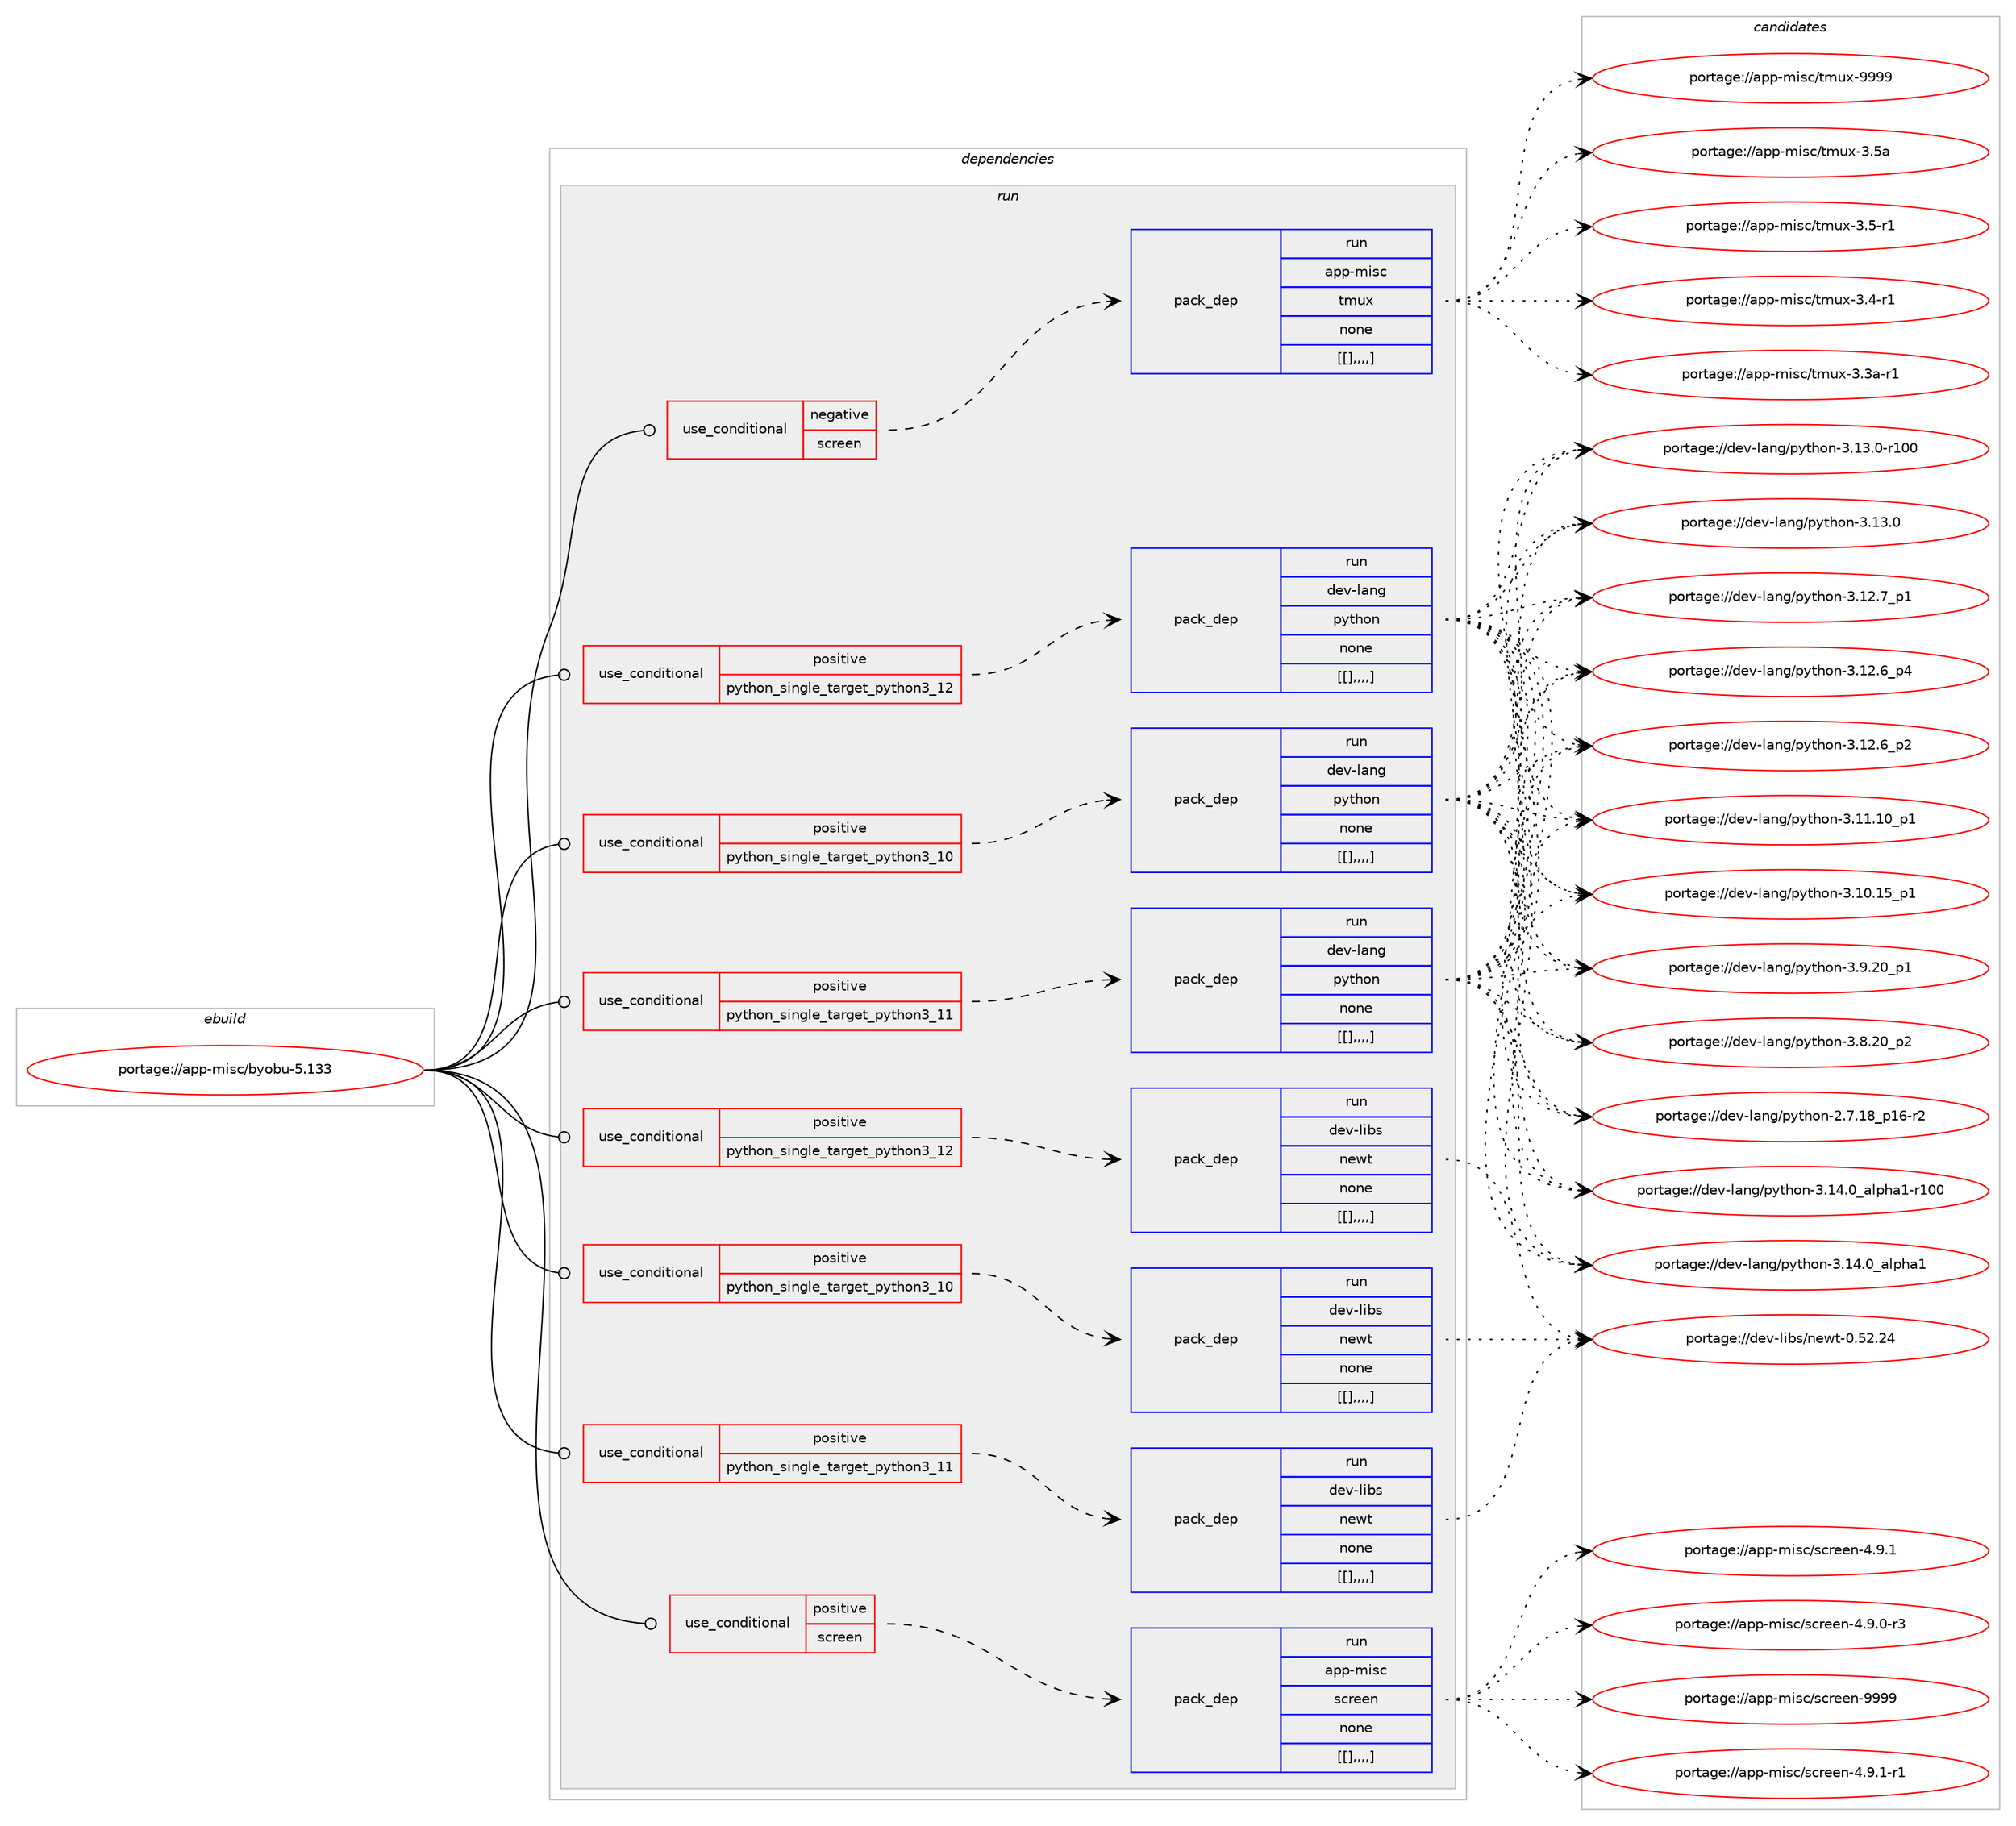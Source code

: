 digraph prolog {

# *************
# Graph options
# *************

newrank=true;
concentrate=true;
compound=true;
graph [rankdir=LR,fontname=Helvetica,fontsize=10,ranksep=1.5];#, ranksep=2.5, nodesep=0.2];
edge  [arrowhead=vee];
node  [fontname=Helvetica,fontsize=10];

# **********
# The ebuild
# **********

subgraph cluster_leftcol {
color=gray;
label=<<i>ebuild</i>>;
id [label="portage://app-misc/byobu-5.133", color=red, width=4, href="../app-misc/byobu-5.133.svg"];
}

# ****************
# The dependencies
# ****************

subgraph cluster_midcol {
color=gray;
label=<<i>dependencies</i>>;
subgraph cluster_compile {
fillcolor="#eeeeee";
style=filled;
label=<<i>compile</i>>;
}
subgraph cluster_compileandrun {
fillcolor="#eeeeee";
style=filled;
label=<<i>compile and run</i>>;
}
subgraph cluster_run {
fillcolor="#eeeeee";
style=filled;
label=<<i>run</i>>;
subgraph cond12823 {
dependency42889 [label=<<TABLE BORDER="0" CELLBORDER="1" CELLSPACING="0" CELLPADDING="4"><TR><TD ROWSPAN="3" CELLPADDING="10">use_conditional</TD></TR><TR><TD>negative</TD></TR><TR><TD>screen</TD></TR></TABLE>>, shape=none, color=red];
subgraph pack29656 {
dependency42935 [label=<<TABLE BORDER="0" CELLBORDER="1" CELLSPACING="0" CELLPADDING="4" WIDTH="220"><TR><TD ROWSPAN="6" CELLPADDING="30">pack_dep</TD></TR><TR><TD WIDTH="110">run</TD></TR><TR><TD>app-misc</TD></TR><TR><TD>tmux</TD></TR><TR><TD>none</TD></TR><TR><TD>[[],,,,]</TD></TR></TABLE>>, shape=none, color=blue];
}
dependency42889:e -> dependency42935:w [weight=20,style="dashed",arrowhead="vee"];
}
id:e -> dependency42889:w [weight=20,style="solid",arrowhead="odot"];
subgraph cond12845 {
dependency42970 [label=<<TABLE BORDER="0" CELLBORDER="1" CELLSPACING="0" CELLPADDING="4"><TR><TD ROWSPAN="3" CELLPADDING="10">use_conditional</TD></TR><TR><TD>positive</TD></TR><TR><TD>python_single_target_python3_10</TD></TR></TABLE>>, shape=none, color=red];
subgraph pack29700 {
dependency42987 [label=<<TABLE BORDER="0" CELLBORDER="1" CELLSPACING="0" CELLPADDING="4" WIDTH="220"><TR><TD ROWSPAN="6" CELLPADDING="30">pack_dep</TD></TR><TR><TD WIDTH="110">run</TD></TR><TR><TD>dev-lang</TD></TR><TR><TD>python</TD></TR><TR><TD>none</TD></TR><TR><TD>[[],,,,]</TD></TR></TABLE>>, shape=none, color=blue];
}
dependency42970:e -> dependency42987:w [weight=20,style="dashed",arrowhead="vee"];
}
id:e -> dependency42970:w [weight=20,style="solid",arrowhead="odot"];
subgraph cond12853 {
dependency43007 [label=<<TABLE BORDER="0" CELLBORDER="1" CELLSPACING="0" CELLPADDING="4"><TR><TD ROWSPAN="3" CELLPADDING="10">use_conditional</TD></TR><TR><TD>positive</TD></TR><TR><TD>python_single_target_python3_10</TD></TR></TABLE>>, shape=none, color=red];
subgraph pack29771 {
dependency43065 [label=<<TABLE BORDER="0" CELLBORDER="1" CELLSPACING="0" CELLPADDING="4" WIDTH="220"><TR><TD ROWSPAN="6" CELLPADDING="30">pack_dep</TD></TR><TR><TD WIDTH="110">run</TD></TR><TR><TD>dev-libs</TD></TR><TR><TD>newt</TD></TR><TR><TD>none</TD></TR><TR><TD>[[],,,,]</TD></TR></TABLE>>, shape=none, color=blue];
}
dependency43007:e -> dependency43065:w [weight=20,style="dashed",arrowhead="vee"];
}
id:e -> dependency43007:w [weight=20,style="solid",arrowhead="odot"];
subgraph cond12870 {
dependency43069 [label=<<TABLE BORDER="0" CELLBORDER="1" CELLSPACING="0" CELLPADDING="4"><TR><TD ROWSPAN="3" CELLPADDING="10">use_conditional</TD></TR><TR><TD>positive</TD></TR><TR><TD>python_single_target_python3_11</TD></TR></TABLE>>, shape=none, color=red];
subgraph pack29775 {
dependency43085 [label=<<TABLE BORDER="0" CELLBORDER="1" CELLSPACING="0" CELLPADDING="4" WIDTH="220"><TR><TD ROWSPAN="6" CELLPADDING="30">pack_dep</TD></TR><TR><TD WIDTH="110">run</TD></TR><TR><TD>dev-lang</TD></TR><TR><TD>python</TD></TR><TR><TD>none</TD></TR><TR><TD>[[],,,,]</TD></TR></TABLE>>, shape=none, color=blue];
}
dependency43069:e -> dependency43085:w [weight=20,style="dashed",arrowhead="vee"];
}
id:e -> dependency43069:w [weight=20,style="solid",arrowhead="odot"];
subgraph cond12882 {
dependency43149 [label=<<TABLE BORDER="0" CELLBORDER="1" CELLSPACING="0" CELLPADDING="4"><TR><TD ROWSPAN="3" CELLPADDING="10">use_conditional</TD></TR><TR><TD>positive</TD></TR><TR><TD>python_single_target_python3_11</TD></TR></TABLE>>, shape=none, color=red];
subgraph pack29849 {
dependency43182 [label=<<TABLE BORDER="0" CELLBORDER="1" CELLSPACING="0" CELLPADDING="4" WIDTH="220"><TR><TD ROWSPAN="6" CELLPADDING="30">pack_dep</TD></TR><TR><TD WIDTH="110">run</TD></TR><TR><TD>dev-libs</TD></TR><TR><TD>newt</TD></TR><TR><TD>none</TD></TR><TR><TD>[[],,,,]</TD></TR></TABLE>>, shape=none, color=blue];
}
dependency43149:e -> dependency43182:w [weight=20,style="dashed",arrowhead="vee"];
}
id:e -> dependency43149:w [weight=20,style="solid",arrowhead="odot"];
subgraph cond12897 {
dependency43191 [label=<<TABLE BORDER="0" CELLBORDER="1" CELLSPACING="0" CELLPADDING="4"><TR><TD ROWSPAN="3" CELLPADDING="10">use_conditional</TD></TR><TR><TD>positive</TD></TR><TR><TD>python_single_target_python3_12</TD></TR></TABLE>>, shape=none, color=red];
subgraph pack29868 {
dependency43200 [label=<<TABLE BORDER="0" CELLBORDER="1" CELLSPACING="0" CELLPADDING="4" WIDTH="220"><TR><TD ROWSPAN="6" CELLPADDING="30">pack_dep</TD></TR><TR><TD WIDTH="110">run</TD></TR><TR><TD>dev-lang</TD></TR><TR><TD>python</TD></TR><TR><TD>none</TD></TR><TR><TD>[[],,,,]</TD></TR></TABLE>>, shape=none, color=blue];
}
dependency43191:e -> dependency43200:w [weight=20,style="dashed",arrowhead="vee"];
}
id:e -> dependency43191:w [weight=20,style="solid",arrowhead="odot"];
subgraph cond12913 {
dependency43260 [label=<<TABLE BORDER="0" CELLBORDER="1" CELLSPACING="0" CELLPADDING="4"><TR><TD ROWSPAN="3" CELLPADDING="10">use_conditional</TD></TR><TR><TD>positive</TD></TR><TR><TD>python_single_target_python3_12</TD></TR></TABLE>>, shape=none, color=red];
subgraph pack29981 {
dependency43409 [label=<<TABLE BORDER="0" CELLBORDER="1" CELLSPACING="0" CELLPADDING="4" WIDTH="220"><TR><TD ROWSPAN="6" CELLPADDING="30">pack_dep</TD></TR><TR><TD WIDTH="110">run</TD></TR><TR><TD>dev-libs</TD></TR><TR><TD>newt</TD></TR><TR><TD>none</TD></TR><TR><TD>[[],,,,]</TD></TR></TABLE>>, shape=none, color=blue];
}
dependency43260:e -> dependency43409:w [weight=20,style="dashed",arrowhead="vee"];
}
id:e -> dependency43260:w [weight=20,style="solid",arrowhead="odot"];
subgraph cond12947 {
dependency43428 [label=<<TABLE BORDER="0" CELLBORDER="1" CELLSPACING="0" CELLPADDING="4"><TR><TD ROWSPAN="3" CELLPADDING="10">use_conditional</TD></TR><TR><TD>positive</TD></TR><TR><TD>screen</TD></TR></TABLE>>, shape=none, color=red];
subgraph pack30061 {
dependency43432 [label=<<TABLE BORDER="0" CELLBORDER="1" CELLSPACING="0" CELLPADDING="4" WIDTH="220"><TR><TD ROWSPAN="6" CELLPADDING="30">pack_dep</TD></TR><TR><TD WIDTH="110">run</TD></TR><TR><TD>app-misc</TD></TR><TR><TD>screen</TD></TR><TR><TD>none</TD></TR><TR><TD>[[],,,,]</TD></TR></TABLE>>, shape=none, color=blue];
}
dependency43428:e -> dependency43432:w [weight=20,style="dashed",arrowhead="vee"];
}
id:e -> dependency43428:w [weight=20,style="solid",arrowhead="odot"];
}
}

# **************
# The candidates
# **************

subgraph cluster_choices {
rank=same;
color=gray;
label=<<i>candidates</i>>;

subgraph choice28164 {
color=black;
nodesep=1;
choice971121124510910511599471161091171204557575757 [label="portage://app-misc/tmux-9999", color=red, width=4,href="../app-misc/tmux-9999.svg"];
choice971121124510910511599471161091171204551465397 [label="portage://app-misc/tmux-3.5a", color=red, width=4,href="../app-misc/tmux-3.5a.svg"];
choice97112112451091051159947116109117120455146534511449 [label="portage://app-misc/tmux-3.5-r1", color=red, width=4,href="../app-misc/tmux-3.5-r1.svg"];
choice97112112451091051159947116109117120455146524511449 [label="portage://app-misc/tmux-3.4-r1", color=red, width=4,href="../app-misc/tmux-3.4-r1.svg"];
choice9711211245109105115994711610911712045514651974511449 [label="portage://app-misc/tmux-3.3a-r1", color=red, width=4,href="../app-misc/tmux-3.3a-r1.svg"];
dependency42935:e -> choice971121124510910511599471161091171204557575757:w [style=dotted,weight="100"];
dependency42935:e -> choice971121124510910511599471161091171204551465397:w [style=dotted,weight="100"];
dependency42935:e -> choice97112112451091051159947116109117120455146534511449:w [style=dotted,weight="100"];
dependency42935:e -> choice97112112451091051159947116109117120455146524511449:w [style=dotted,weight="100"];
dependency42935:e -> choice9711211245109105115994711610911712045514651974511449:w [style=dotted,weight="100"];
}
subgraph choice28168 {
color=black;
nodesep=1;
choice100101118451089711010347112121116104111110455146495246489597108112104974945114494848 [label="portage://dev-lang/python-3.14.0_alpha1-r100", color=red, width=4,href="../dev-lang/python-3.14.0_alpha1-r100.svg"];
choice1001011184510897110103471121211161041111104551464952464895971081121049749 [label="portage://dev-lang/python-3.14.0_alpha1", color=red, width=4,href="../dev-lang/python-3.14.0_alpha1.svg"];
choice1001011184510897110103471121211161041111104551464951464845114494848 [label="portage://dev-lang/python-3.13.0-r100", color=red, width=4,href="../dev-lang/python-3.13.0-r100.svg"];
choice10010111845108971101034711212111610411111045514649514648 [label="portage://dev-lang/python-3.13.0", color=red, width=4,href="../dev-lang/python-3.13.0.svg"];
choice100101118451089711010347112121116104111110455146495046559511249 [label="portage://dev-lang/python-3.12.7_p1", color=red, width=4,href="../dev-lang/python-3.12.7_p1.svg"];
choice100101118451089711010347112121116104111110455146495046549511252 [label="portage://dev-lang/python-3.12.6_p4", color=red, width=4,href="../dev-lang/python-3.12.6_p4.svg"];
choice100101118451089711010347112121116104111110455146495046549511250 [label="portage://dev-lang/python-3.12.6_p2", color=red, width=4,href="../dev-lang/python-3.12.6_p2.svg"];
choice10010111845108971101034711212111610411111045514649494649489511249 [label="portage://dev-lang/python-3.11.10_p1", color=red, width=4,href="../dev-lang/python-3.11.10_p1.svg"];
choice10010111845108971101034711212111610411111045514649484649539511249 [label="portage://dev-lang/python-3.10.15_p1", color=red, width=4,href="../dev-lang/python-3.10.15_p1.svg"];
choice100101118451089711010347112121116104111110455146574650489511249 [label="portage://dev-lang/python-3.9.20_p1", color=red, width=4,href="../dev-lang/python-3.9.20_p1.svg"];
choice100101118451089711010347112121116104111110455146564650489511250 [label="portage://dev-lang/python-3.8.20_p2", color=red, width=4,href="../dev-lang/python-3.8.20_p2.svg"];
choice100101118451089711010347112121116104111110455046554649569511249544511450 [label="portage://dev-lang/python-2.7.18_p16-r2", color=red, width=4,href="../dev-lang/python-2.7.18_p16-r2.svg"];
dependency42987:e -> choice100101118451089711010347112121116104111110455146495246489597108112104974945114494848:w [style=dotted,weight="100"];
dependency42987:e -> choice1001011184510897110103471121211161041111104551464952464895971081121049749:w [style=dotted,weight="100"];
dependency42987:e -> choice1001011184510897110103471121211161041111104551464951464845114494848:w [style=dotted,weight="100"];
dependency42987:e -> choice10010111845108971101034711212111610411111045514649514648:w [style=dotted,weight="100"];
dependency42987:e -> choice100101118451089711010347112121116104111110455146495046559511249:w [style=dotted,weight="100"];
dependency42987:e -> choice100101118451089711010347112121116104111110455146495046549511252:w [style=dotted,weight="100"];
dependency42987:e -> choice100101118451089711010347112121116104111110455146495046549511250:w [style=dotted,weight="100"];
dependency42987:e -> choice10010111845108971101034711212111610411111045514649494649489511249:w [style=dotted,weight="100"];
dependency42987:e -> choice10010111845108971101034711212111610411111045514649484649539511249:w [style=dotted,weight="100"];
dependency42987:e -> choice100101118451089711010347112121116104111110455146574650489511249:w [style=dotted,weight="100"];
dependency42987:e -> choice100101118451089711010347112121116104111110455146564650489511250:w [style=dotted,weight="100"];
dependency42987:e -> choice100101118451089711010347112121116104111110455046554649569511249544511450:w [style=dotted,weight="100"];
}
subgraph choice28177 {
color=black;
nodesep=1;
choice1001011184510810598115471101011191164548465350465052 [label="portage://dev-libs/newt-0.52.24", color=red, width=4,href="../dev-libs/newt-0.52.24.svg"];
dependency43065:e -> choice1001011184510810598115471101011191164548465350465052:w [style=dotted,weight="100"];
}
subgraph choice28179 {
color=black;
nodesep=1;
choice100101118451089711010347112121116104111110455146495246489597108112104974945114494848 [label="portage://dev-lang/python-3.14.0_alpha1-r100", color=red, width=4,href="../dev-lang/python-3.14.0_alpha1-r100.svg"];
choice1001011184510897110103471121211161041111104551464952464895971081121049749 [label="portage://dev-lang/python-3.14.0_alpha1", color=red, width=4,href="../dev-lang/python-3.14.0_alpha1.svg"];
choice1001011184510897110103471121211161041111104551464951464845114494848 [label="portage://dev-lang/python-3.13.0-r100", color=red, width=4,href="../dev-lang/python-3.13.0-r100.svg"];
choice10010111845108971101034711212111610411111045514649514648 [label="portage://dev-lang/python-3.13.0", color=red, width=4,href="../dev-lang/python-3.13.0.svg"];
choice100101118451089711010347112121116104111110455146495046559511249 [label="portage://dev-lang/python-3.12.7_p1", color=red, width=4,href="../dev-lang/python-3.12.7_p1.svg"];
choice100101118451089711010347112121116104111110455146495046549511252 [label="portage://dev-lang/python-3.12.6_p4", color=red, width=4,href="../dev-lang/python-3.12.6_p4.svg"];
choice100101118451089711010347112121116104111110455146495046549511250 [label="portage://dev-lang/python-3.12.6_p2", color=red, width=4,href="../dev-lang/python-3.12.6_p2.svg"];
choice10010111845108971101034711212111610411111045514649494649489511249 [label="portage://dev-lang/python-3.11.10_p1", color=red, width=4,href="../dev-lang/python-3.11.10_p1.svg"];
choice10010111845108971101034711212111610411111045514649484649539511249 [label="portage://dev-lang/python-3.10.15_p1", color=red, width=4,href="../dev-lang/python-3.10.15_p1.svg"];
choice100101118451089711010347112121116104111110455146574650489511249 [label="portage://dev-lang/python-3.9.20_p1", color=red, width=4,href="../dev-lang/python-3.9.20_p1.svg"];
choice100101118451089711010347112121116104111110455146564650489511250 [label="portage://dev-lang/python-3.8.20_p2", color=red, width=4,href="../dev-lang/python-3.8.20_p2.svg"];
choice100101118451089711010347112121116104111110455046554649569511249544511450 [label="portage://dev-lang/python-2.7.18_p16-r2", color=red, width=4,href="../dev-lang/python-2.7.18_p16-r2.svg"];
dependency43085:e -> choice100101118451089711010347112121116104111110455146495246489597108112104974945114494848:w [style=dotted,weight="100"];
dependency43085:e -> choice1001011184510897110103471121211161041111104551464952464895971081121049749:w [style=dotted,weight="100"];
dependency43085:e -> choice1001011184510897110103471121211161041111104551464951464845114494848:w [style=dotted,weight="100"];
dependency43085:e -> choice10010111845108971101034711212111610411111045514649514648:w [style=dotted,weight="100"];
dependency43085:e -> choice100101118451089711010347112121116104111110455146495046559511249:w [style=dotted,weight="100"];
dependency43085:e -> choice100101118451089711010347112121116104111110455146495046549511252:w [style=dotted,weight="100"];
dependency43085:e -> choice100101118451089711010347112121116104111110455146495046549511250:w [style=dotted,weight="100"];
dependency43085:e -> choice10010111845108971101034711212111610411111045514649494649489511249:w [style=dotted,weight="100"];
dependency43085:e -> choice10010111845108971101034711212111610411111045514649484649539511249:w [style=dotted,weight="100"];
dependency43085:e -> choice100101118451089711010347112121116104111110455146574650489511249:w [style=dotted,weight="100"];
dependency43085:e -> choice100101118451089711010347112121116104111110455146564650489511250:w [style=dotted,weight="100"];
dependency43085:e -> choice100101118451089711010347112121116104111110455046554649569511249544511450:w [style=dotted,weight="100"];
}
subgraph choice28211 {
color=black;
nodesep=1;
choice1001011184510810598115471101011191164548465350465052 [label="portage://dev-libs/newt-0.52.24", color=red, width=4,href="../dev-libs/newt-0.52.24.svg"];
dependency43182:e -> choice1001011184510810598115471101011191164548465350465052:w [style=dotted,weight="100"];
}
subgraph choice28270 {
color=black;
nodesep=1;
choice100101118451089711010347112121116104111110455146495246489597108112104974945114494848 [label="portage://dev-lang/python-3.14.0_alpha1-r100", color=red, width=4,href="../dev-lang/python-3.14.0_alpha1-r100.svg"];
choice1001011184510897110103471121211161041111104551464952464895971081121049749 [label="portage://dev-lang/python-3.14.0_alpha1", color=red, width=4,href="../dev-lang/python-3.14.0_alpha1.svg"];
choice1001011184510897110103471121211161041111104551464951464845114494848 [label="portage://dev-lang/python-3.13.0-r100", color=red, width=4,href="../dev-lang/python-3.13.0-r100.svg"];
choice10010111845108971101034711212111610411111045514649514648 [label="portage://dev-lang/python-3.13.0", color=red, width=4,href="../dev-lang/python-3.13.0.svg"];
choice100101118451089711010347112121116104111110455146495046559511249 [label="portage://dev-lang/python-3.12.7_p1", color=red, width=4,href="../dev-lang/python-3.12.7_p1.svg"];
choice100101118451089711010347112121116104111110455146495046549511252 [label="portage://dev-lang/python-3.12.6_p4", color=red, width=4,href="../dev-lang/python-3.12.6_p4.svg"];
choice100101118451089711010347112121116104111110455146495046549511250 [label="portage://dev-lang/python-3.12.6_p2", color=red, width=4,href="../dev-lang/python-3.12.6_p2.svg"];
choice10010111845108971101034711212111610411111045514649494649489511249 [label="portage://dev-lang/python-3.11.10_p1", color=red, width=4,href="../dev-lang/python-3.11.10_p1.svg"];
choice10010111845108971101034711212111610411111045514649484649539511249 [label="portage://dev-lang/python-3.10.15_p1", color=red, width=4,href="../dev-lang/python-3.10.15_p1.svg"];
choice100101118451089711010347112121116104111110455146574650489511249 [label="portage://dev-lang/python-3.9.20_p1", color=red, width=4,href="../dev-lang/python-3.9.20_p1.svg"];
choice100101118451089711010347112121116104111110455146564650489511250 [label="portage://dev-lang/python-3.8.20_p2", color=red, width=4,href="../dev-lang/python-3.8.20_p2.svg"];
choice100101118451089711010347112121116104111110455046554649569511249544511450 [label="portage://dev-lang/python-2.7.18_p16-r2", color=red, width=4,href="../dev-lang/python-2.7.18_p16-r2.svg"];
dependency43200:e -> choice100101118451089711010347112121116104111110455146495246489597108112104974945114494848:w [style=dotted,weight="100"];
dependency43200:e -> choice1001011184510897110103471121211161041111104551464952464895971081121049749:w [style=dotted,weight="100"];
dependency43200:e -> choice1001011184510897110103471121211161041111104551464951464845114494848:w [style=dotted,weight="100"];
dependency43200:e -> choice10010111845108971101034711212111610411111045514649514648:w [style=dotted,weight="100"];
dependency43200:e -> choice100101118451089711010347112121116104111110455146495046559511249:w [style=dotted,weight="100"];
dependency43200:e -> choice100101118451089711010347112121116104111110455146495046549511252:w [style=dotted,weight="100"];
dependency43200:e -> choice100101118451089711010347112121116104111110455146495046549511250:w [style=dotted,weight="100"];
dependency43200:e -> choice10010111845108971101034711212111610411111045514649494649489511249:w [style=dotted,weight="100"];
dependency43200:e -> choice10010111845108971101034711212111610411111045514649484649539511249:w [style=dotted,weight="100"];
dependency43200:e -> choice100101118451089711010347112121116104111110455146574650489511249:w [style=dotted,weight="100"];
dependency43200:e -> choice100101118451089711010347112121116104111110455146564650489511250:w [style=dotted,weight="100"];
dependency43200:e -> choice100101118451089711010347112121116104111110455046554649569511249544511450:w [style=dotted,weight="100"];
}
subgraph choice28283 {
color=black;
nodesep=1;
choice1001011184510810598115471101011191164548465350465052 [label="portage://dev-libs/newt-0.52.24", color=red, width=4,href="../dev-libs/newt-0.52.24.svg"];
dependency43409:e -> choice1001011184510810598115471101011191164548465350465052:w [style=dotted,weight="100"];
}
subgraph choice28421 {
color=black;
nodesep=1;
choice97112112451091051159947115991141011011104557575757 [label="portage://app-misc/screen-9999", color=red, width=4,href="../app-misc/screen-9999.svg"];
choice97112112451091051159947115991141011011104552465746494511449 [label="portage://app-misc/screen-4.9.1-r1", color=red, width=4,href="../app-misc/screen-4.9.1-r1.svg"];
choice9711211245109105115994711599114101101110455246574649 [label="portage://app-misc/screen-4.9.1", color=red, width=4,href="../app-misc/screen-4.9.1.svg"];
choice97112112451091051159947115991141011011104552465746484511451 [label="portage://app-misc/screen-4.9.0-r3", color=red, width=4,href="../app-misc/screen-4.9.0-r3.svg"];
dependency43432:e -> choice97112112451091051159947115991141011011104557575757:w [style=dotted,weight="100"];
dependency43432:e -> choice97112112451091051159947115991141011011104552465746494511449:w [style=dotted,weight="100"];
dependency43432:e -> choice9711211245109105115994711599114101101110455246574649:w [style=dotted,weight="100"];
dependency43432:e -> choice97112112451091051159947115991141011011104552465746484511451:w [style=dotted,weight="100"];
}
}

}

